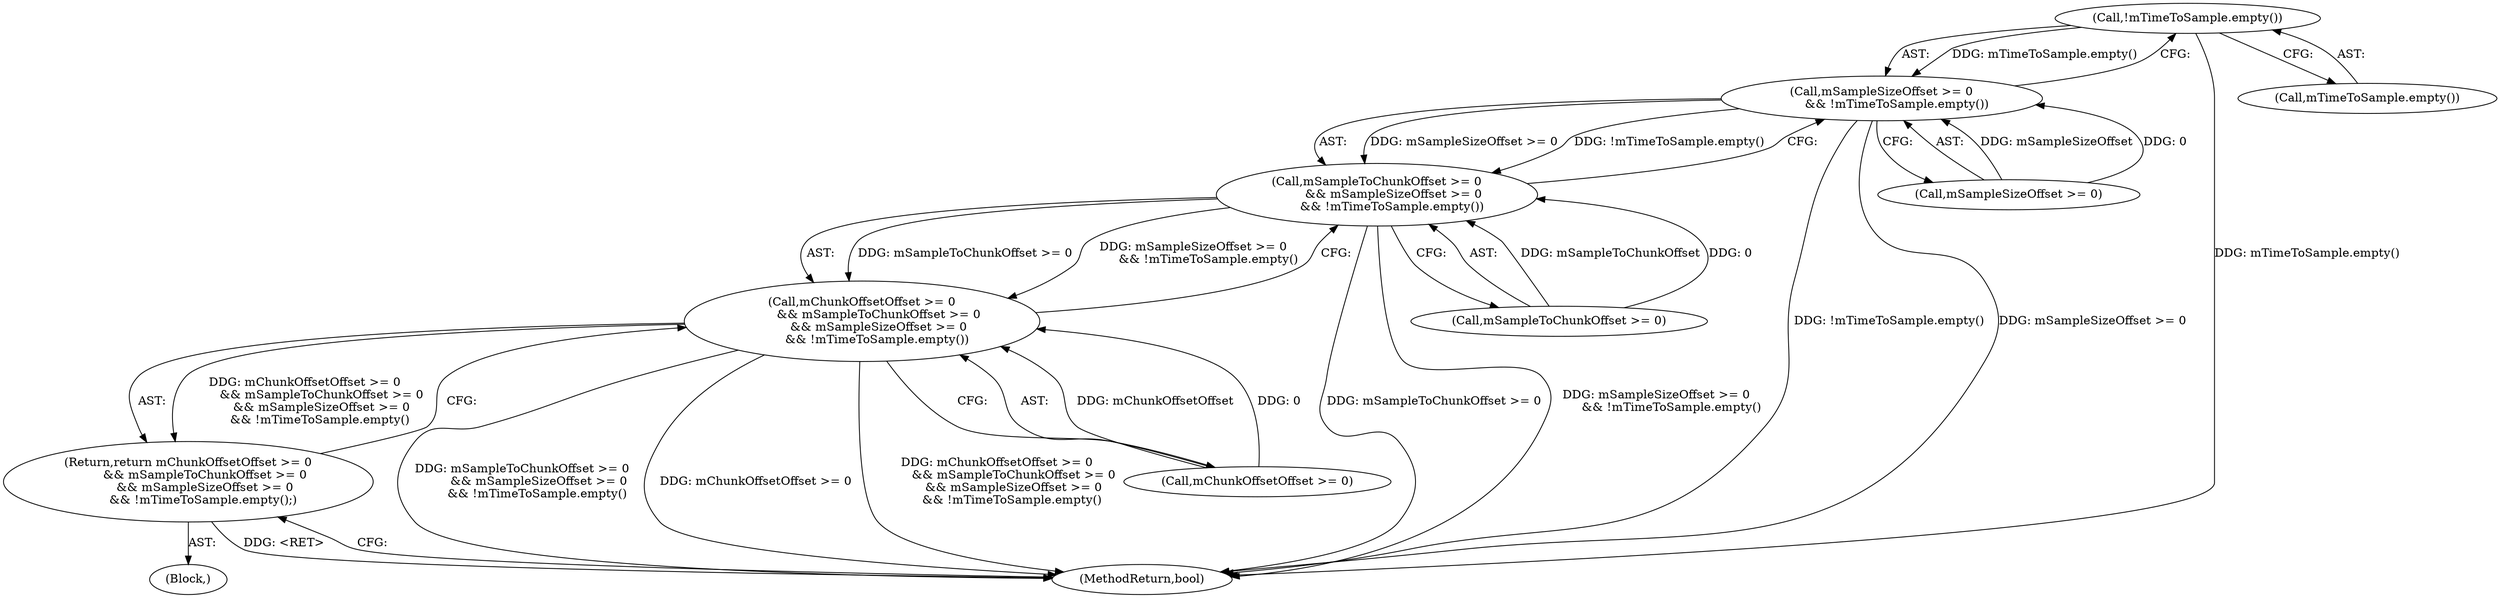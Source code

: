 digraph "1_Android_b57b3967b1a42dd505dbe4fcf1e1d810e3ae3777_0@del" {
"1000115" [label="(Call,!mTimeToSample.empty())"];
"1000111" [label="(Call,mSampleSizeOffset >= 0\n        && !mTimeToSample.empty())"];
"1000107" [label="(Call,mSampleToChunkOffset >= 0\n         && mSampleSizeOffset >= 0\n        && !mTimeToSample.empty())"];
"1000103" [label="(Call,mChunkOffsetOffset >= 0\n         && mSampleToChunkOffset >= 0\n         && mSampleSizeOffset >= 0\n        && !mTimeToSample.empty())"];
"1000102" [label="(Return,return mChunkOffsetOffset >= 0\n         && mSampleToChunkOffset >= 0\n         && mSampleSizeOffset >= 0\n        && !mTimeToSample.empty();)"];
"1000115" [label="(Call,!mTimeToSample.empty())"];
"1000102" [label="(Return,return mChunkOffsetOffset >= 0\n         && mSampleToChunkOffset >= 0\n         && mSampleSizeOffset >= 0\n        && !mTimeToSample.empty();)"];
"1000111" [label="(Call,mSampleSizeOffset >= 0\n        && !mTimeToSample.empty())"];
"1000117" [label="(MethodReturn,bool)"];
"1000107" [label="(Call,mSampleToChunkOffset >= 0\n         && mSampleSizeOffset >= 0\n        && !mTimeToSample.empty())"];
"1000103" [label="(Call,mChunkOffsetOffset >= 0\n         && mSampleToChunkOffset >= 0\n         && mSampleSizeOffset >= 0\n        && !mTimeToSample.empty())"];
"1000108" [label="(Call,mSampleToChunkOffset >= 0)"];
"1000104" [label="(Call,mChunkOffsetOffset >= 0)"];
"1000112" [label="(Call,mSampleSizeOffset >= 0)"];
"1000116" [label="(Call,mTimeToSample.empty())"];
"1000101" [label="(Block,)"];
"1000115" -> "1000111"  [label="AST: "];
"1000115" -> "1000116"  [label="CFG: "];
"1000116" -> "1000115"  [label="AST: "];
"1000111" -> "1000115"  [label="CFG: "];
"1000115" -> "1000117"  [label="DDG: mTimeToSample.empty()"];
"1000115" -> "1000111"  [label="DDG: mTimeToSample.empty()"];
"1000111" -> "1000107"  [label="AST: "];
"1000111" -> "1000112"  [label="CFG: "];
"1000112" -> "1000111"  [label="AST: "];
"1000107" -> "1000111"  [label="CFG: "];
"1000111" -> "1000117"  [label="DDG: !mTimeToSample.empty()"];
"1000111" -> "1000117"  [label="DDG: mSampleSizeOffset >= 0"];
"1000111" -> "1000107"  [label="DDG: mSampleSizeOffset >= 0"];
"1000111" -> "1000107"  [label="DDG: !mTimeToSample.empty()"];
"1000112" -> "1000111"  [label="DDG: mSampleSizeOffset"];
"1000112" -> "1000111"  [label="DDG: 0"];
"1000107" -> "1000103"  [label="AST: "];
"1000107" -> "1000108"  [label="CFG: "];
"1000108" -> "1000107"  [label="AST: "];
"1000103" -> "1000107"  [label="CFG: "];
"1000107" -> "1000117"  [label="DDG: mSampleToChunkOffset >= 0"];
"1000107" -> "1000117"  [label="DDG: mSampleSizeOffset >= 0\n        && !mTimeToSample.empty()"];
"1000107" -> "1000103"  [label="DDG: mSampleToChunkOffset >= 0"];
"1000107" -> "1000103"  [label="DDG: mSampleSizeOffset >= 0\n        && !mTimeToSample.empty()"];
"1000108" -> "1000107"  [label="DDG: mSampleToChunkOffset"];
"1000108" -> "1000107"  [label="DDG: 0"];
"1000103" -> "1000102"  [label="AST: "];
"1000103" -> "1000104"  [label="CFG: "];
"1000104" -> "1000103"  [label="AST: "];
"1000102" -> "1000103"  [label="CFG: "];
"1000103" -> "1000117"  [label="DDG: mSampleToChunkOffset >= 0\n         && mSampleSizeOffset >= 0\n        && !mTimeToSample.empty()"];
"1000103" -> "1000117"  [label="DDG: mChunkOffsetOffset >= 0"];
"1000103" -> "1000117"  [label="DDG: mChunkOffsetOffset >= 0\n         && mSampleToChunkOffset >= 0\n         && mSampleSizeOffset >= 0\n        && !mTimeToSample.empty()"];
"1000103" -> "1000102"  [label="DDG: mChunkOffsetOffset >= 0\n         && mSampleToChunkOffset >= 0\n         && mSampleSizeOffset >= 0\n        && !mTimeToSample.empty()"];
"1000104" -> "1000103"  [label="DDG: mChunkOffsetOffset"];
"1000104" -> "1000103"  [label="DDG: 0"];
"1000102" -> "1000101"  [label="AST: "];
"1000117" -> "1000102"  [label="CFG: "];
"1000102" -> "1000117"  [label="DDG: <RET>"];
}
